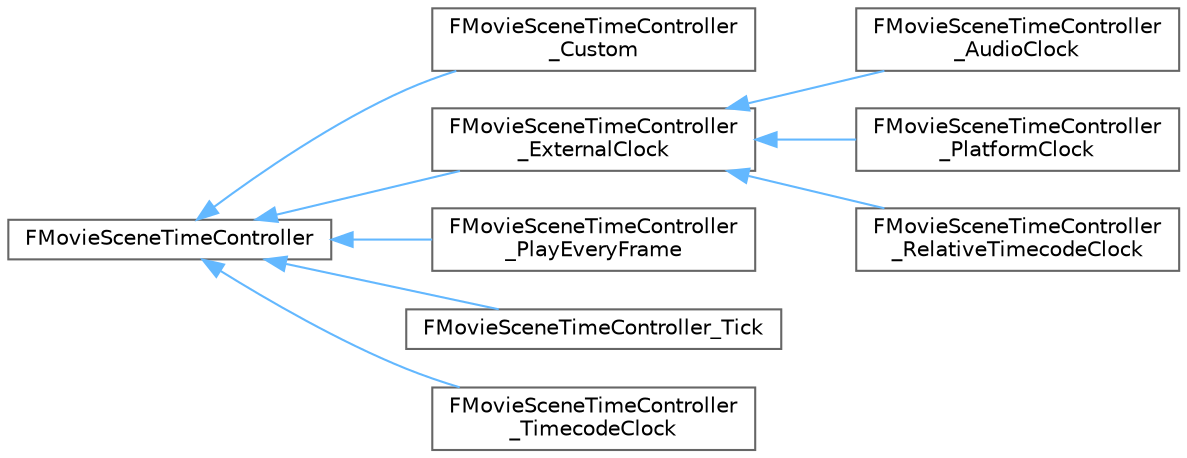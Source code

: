 digraph "Graphical Class Hierarchy"
{
 // INTERACTIVE_SVG=YES
 // LATEX_PDF_SIZE
  bgcolor="transparent";
  edge [fontname=Helvetica,fontsize=10,labelfontname=Helvetica,labelfontsize=10];
  node [fontname=Helvetica,fontsize=10,shape=box,height=0.2,width=0.4];
  rankdir="LR";
  Node0 [id="Node000000",label="FMovieSceneTimeController",height=0.2,width=0.4,color="grey40", fillcolor="white", style="filled",URL="$df/d98/structFMovieSceneTimeController.html",tooltip=" "];
  Node0 -> Node1 [id="edge4434_Node000000_Node000001",dir="back",color="steelblue1",style="solid",tooltip=" "];
  Node1 [id="Node000001",label="FMovieSceneTimeController\l_Custom",height=0.2,width=0.4,color="grey40", fillcolor="white", style="filled",URL="$d0/d48/structFMovieSceneTimeController__Custom.html",tooltip=" "];
  Node0 -> Node2 [id="edge4435_Node000000_Node000002",dir="back",color="steelblue1",style="solid",tooltip=" "];
  Node2 [id="Node000002",label="FMovieSceneTimeController\l_ExternalClock",height=0.2,width=0.4,color="grey40", fillcolor="white", style="filled",URL="$de/d75/structFMovieSceneTimeController__ExternalClock.html",tooltip="A timing manager that retrieves its time from an external clock source."];
  Node2 -> Node3 [id="edge4436_Node000002_Node000003",dir="back",color="steelblue1",style="solid",tooltip=" "];
  Node3 [id="Node000003",label="FMovieSceneTimeController\l_AudioClock",height=0.2,width=0.4,color="grey40", fillcolor="white", style="filled",URL="$d0/dd8/structFMovieSceneTimeController__AudioClock.html",tooltip="A timing manager that retrieves its time from the audio clock."];
  Node2 -> Node4 [id="edge4437_Node000002_Node000004",dir="back",color="steelblue1",style="solid",tooltip=" "];
  Node4 [id="Node000004",label="FMovieSceneTimeController\l_PlatformClock",height=0.2,width=0.4,color="grey40", fillcolor="white", style="filled",URL="$d8/d05/structFMovieSceneTimeController__PlatformClock.html",tooltip="A timing manager that retrieves its time from the platform clock."];
  Node2 -> Node5 [id="edge4438_Node000002_Node000005",dir="back",color="steelblue1",style="solid",tooltip=" "];
  Node5 [id="Node000005",label="FMovieSceneTimeController\l_RelativeTimecodeClock",height=0.2,width=0.4,color="grey40", fillcolor="white", style="filled",URL="$da/dda/structFMovieSceneTimeController__RelativeTimecodeClock.html",tooltip="A timing manager that retrieves its time relative to the Timecode clock."];
  Node0 -> Node6 [id="edge4439_Node000000_Node000006",dir="back",color="steelblue1",style="solid",tooltip=" "];
  Node6 [id="Node000006",label="FMovieSceneTimeController\l_PlayEveryFrame",height=0.2,width=0.4,color="grey40", fillcolor="white", style="filled",URL="$db/d8d/structFMovieSceneTimeController__PlayEveryFrame.html",tooltip="A timing manager that plays every display frame for a certain number of seconds."];
  Node0 -> Node7 [id="edge4440_Node000000_Node000007",dir="back",color="steelblue1",style="solid",tooltip=" "];
  Node7 [id="Node000007",label="FMovieSceneTimeController_Tick",height=0.2,width=0.4,color="grey40", fillcolor="white", style="filled",URL="$d5/d04/structFMovieSceneTimeController__Tick.html",tooltip="A timing manager that accumulates delta times from a world."];
  Node0 -> Node8 [id="edge4441_Node000000_Node000008",dir="back",color="steelblue1",style="solid",tooltip=" "];
  Node8 [id="Node000008",label="FMovieSceneTimeController\l_TimecodeClock",height=0.2,width=0.4,color="grey40", fillcolor="white", style="filled",URL="$d8/d1d/structFMovieSceneTimeController__TimecodeClock.html",tooltip="A timing manager that retrieves its time from the Timecode clock."];
}
